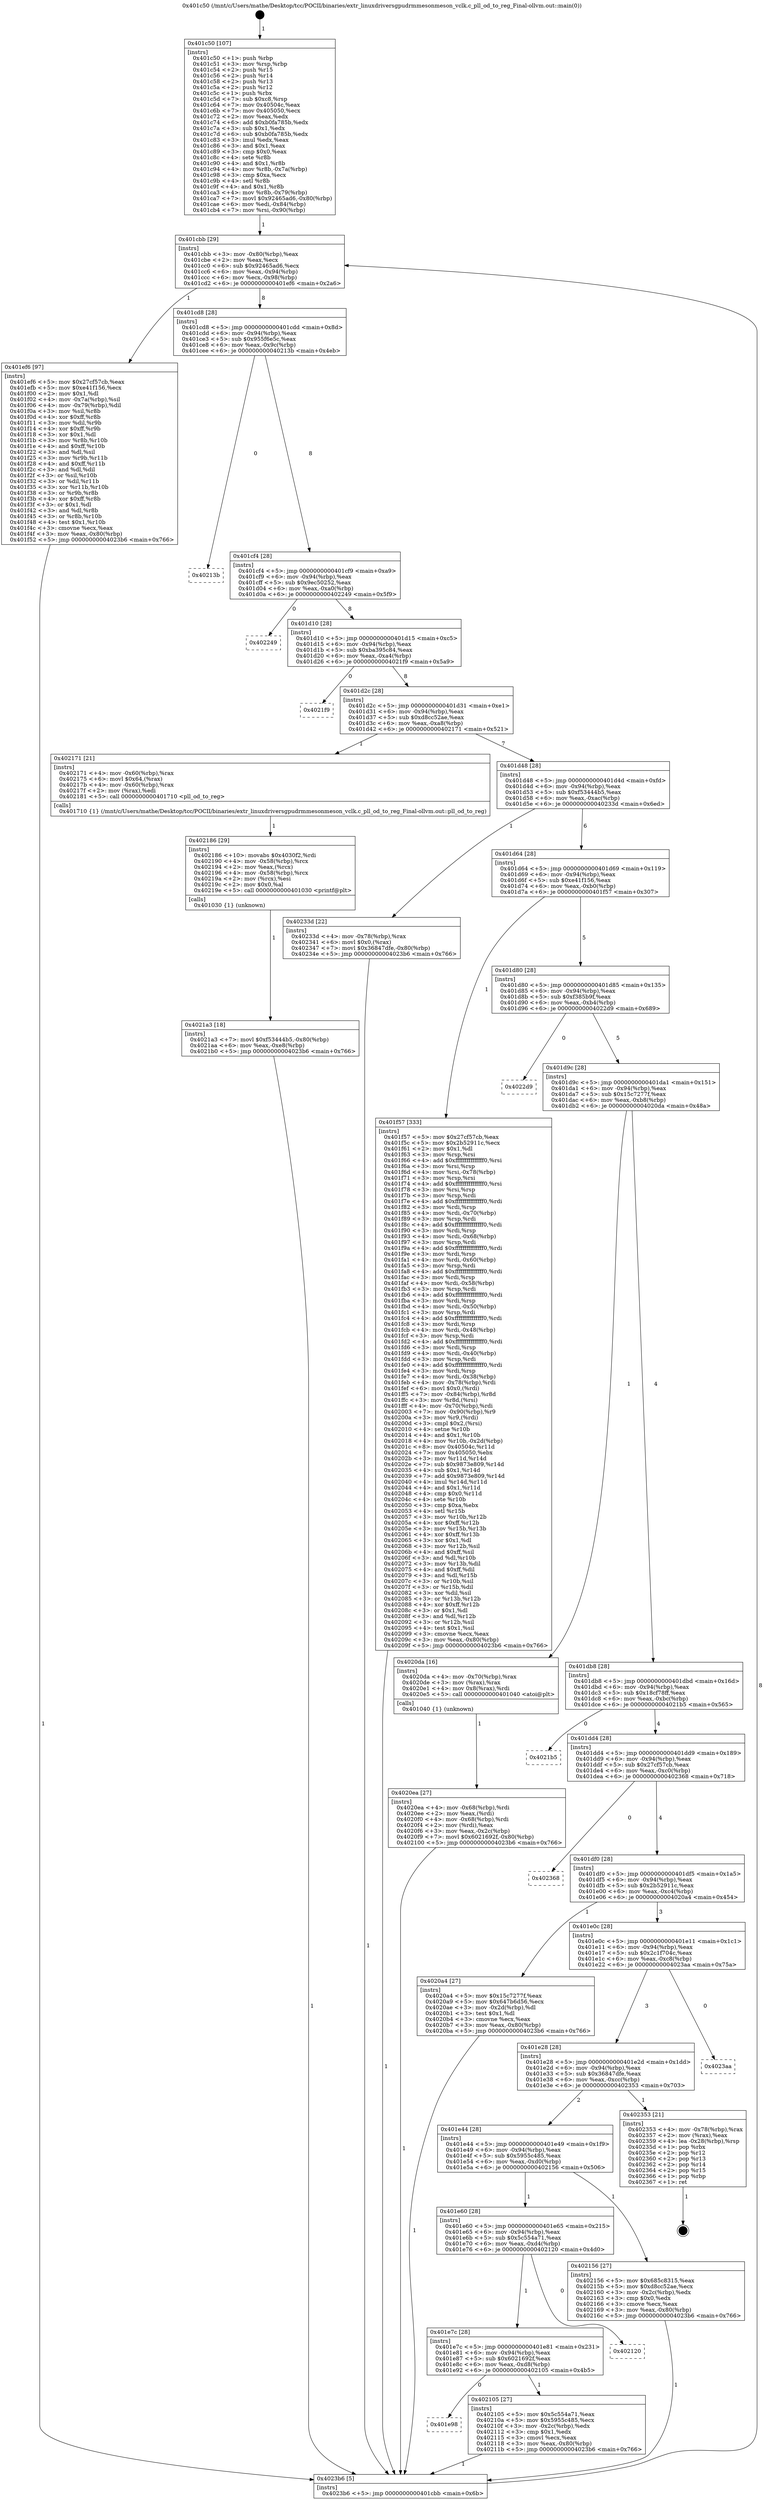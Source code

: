 digraph "0x401c50" {
  label = "0x401c50 (/mnt/c/Users/mathe/Desktop/tcc/POCII/binaries/extr_linuxdriversgpudrmmesonmeson_vclk.c_pll_od_to_reg_Final-ollvm.out::main(0))"
  labelloc = "t"
  node[shape=record]

  Entry [label="",width=0.3,height=0.3,shape=circle,fillcolor=black,style=filled]
  "0x401cbb" [label="{
     0x401cbb [29]\l
     | [instrs]\l
     &nbsp;&nbsp;0x401cbb \<+3\>: mov -0x80(%rbp),%eax\l
     &nbsp;&nbsp;0x401cbe \<+2\>: mov %eax,%ecx\l
     &nbsp;&nbsp;0x401cc0 \<+6\>: sub $0x92465ad6,%ecx\l
     &nbsp;&nbsp;0x401cc6 \<+6\>: mov %eax,-0x94(%rbp)\l
     &nbsp;&nbsp;0x401ccc \<+6\>: mov %ecx,-0x98(%rbp)\l
     &nbsp;&nbsp;0x401cd2 \<+6\>: je 0000000000401ef6 \<main+0x2a6\>\l
  }"]
  "0x401ef6" [label="{
     0x401ef6 [97]\l
     | [instrs]\l
     &nbsp;&nbsp;0x401ef6 \<+5\>: mov $0x27cf57cb,%eax\l
     &nbsp;&nbsp;0x401efb \<+5\>: mov $0xe41f156,%ecx\l
     &nbsp;&nbsp;0x401f00 \<+2\>: mov $0x1,%dl\l
     &nbsp;&nbsp;0x401f02 \<+4\>: mov -0x7a(%rbp),%sil\l
     &nbsp;&nbsp;0x401f06 \<+4\>: mov -0x79(%rbp),%dil\l
     &nbsp;&nbsp;0x401f0a \<+3\>: mov %sil,%r8b\l
     &nbsp;&nbsp;0x401f0d \<+4\>: xor $0xff,%r8b\l
     &nbsp;&nbsp;0x401f11 \<+3\>: mov %dil,%r9b\l
     &nbsp;&nbsp;0x401f14 \<+4\>: xor $0xff,%r9b\l
     &nbsp;&nbsp;0x401f18 \<+3\>: xor $0x1,%dl\l
     &nbsp;&nbsp;0x401f1b \<+3\>: mov %r8b,%r10b\l
     &nbsp;&nbsp;0x401f1e \<+4\>: and $0xff,%r10b\l
     &nbsp;&nbsp;0x401f22 \<+3\>: and %dl,%sil\l
     &nbsp;&nbsp;0x401f25 \<+3\>: mov %r9b,%r11b\l
     &nbsp;&nbsp;0x401f28 \<+4\>: and $0xff,%r11b\l
     &nbsp;&nbsp;0x401f2c \<+3\>: and %dl,%dil\l
     &nbsp;&nbsp;0x401f2f \<+3\>: or %sil,%r10b\l
     &nbsp;&nbsp;0x401f32 \<+3\>: or %dil,%r11b\l
     &nbsp;&nbsp;0x401f35 \<+3\>: xor %r11b,%r10b\l
     &nbsp;&nbsp;0x401f38 \<+3\>: or %r9b,%r8b\l
     &nbsp;&nbsp;0x401f3b \<+4\>: xor $0xff,%r8b\l
     &nbsp;&nbsp;0x401f3f \<+3\>: or $0x1,%dl\l
     &nbsp;&nbsp;0x401f42 \<+3\>: and %dl,%r8b\l
     &nbsp;&nbsp;0x401f45 \<+3\>: or %r8b,%r10b\l
     &nbsp;&nbsp;0x401f48 \<+4\>: test $0x1,%r10b\l
     &nbsp;&nbsp;0x401f4c \<+3\>: cmovne %ecx,%eax\l
     &nbsp;&nbsp;0x401f4f \<+3\>: mov %eax,-0x80(%rbp)\l
     &nbsp;&nbsp;0x401f52 \<+5\>: jmp 00000000004023b6 \<main+0x766\>\l
  }"]
  "0x401cd8" [label="{
     0x401cd8 [28]\l
     | [instrs]\l
     &nbsp;&nbsp;0x401cd8 \<+5\>: jmp 0000000000401cdd \<main+0x8d\>\l
     &nbsp;&nbsp;0x401cdd \<+6\>: mov -0x94(%rbp),%eax\l
     &nbsp;&nbsp;0x401ce3 \<+5\>: sub $0x955f6e5c,%eax\l
     &nbsp;&nbsp;0x401ce8 \<+6\>: mov %eax,-0x9c(%rbp)\l
     &nbsp;&nbsp;0x401cee \<+6\>: je 000000000040213b \<main+0x4eb\>\l
  }"]
  "0x4023b6" [label="{
     0x4023b6 [5]\l
     | [instrs]\l
     &nbsp;&nbsp;0x4023b6 \<+5\>: jmp 0000000000401cbb \<main+0x6b\>\l
  }"]
  "0x401c50" [label="{
     0x401c50 [107]\l
     | [instrs]\l
     &nbsp;&nbsp;0x401c50 \<+1\>: push %rbp\l
     &nbsp;&nbsp;0x401c51 \<+3\>: mov %rsp,%rbp\l
     &nbsp;&nbsp;0x401c54 \<+2\>: push %r15\l
     &nbsp;&nbsp;0x401c56 \<+2\>: push %r14\l
     &nbsp;&nbsp;0x401c58 \<+2\>: push %r13\l
     &nbsp;&nbsp;0x401c5a \<+2\>: push %r12\l
     &nbsp;&nbsp;0x401c5c \<+1\>: push %rbx\l
     &nbsp;&nbsp;0x401c5d \<+7\>: sub $0xc8,%rsp\l
     &nbsp;&nbsp;0x401c64 \<+7\>: mov 0x40504c,%eax\l
     &nbsp;&nbsp;0x401c6b \<+7\>: mov 0x405050,%ecx\l
     &nbsp;&nbsp;0x401c72 \<+2\>: mov %eax,%edx\l
     &nbsp;&nbsp;0x401c74 \<+6\>: add $0xb0fa785b,%edx\l
     &nbsp;&nbsp;0x401c7a \<+3\>: sub $0x1,%edx\l
     &nbsp;&nbsp;0x401c7d \<+6\>: sub $0xb0fa785b,%edx\l
     &nbsp;&nbsp;0x401c83 \<+3\>: imul %edx,%eax\l
     &nbsp;&nbsp;0x401c86 \<+3\>: and $0x1,%eax\l
     &nbsp;&nbsp;0x401c89 \<+3\>: cmp $0x0,%eax\l
     &nbsp;&nbsp;0x401c8c \<+4\>: sete %r8b\l
     &nbsp;&nbsp;0x401c90 \<+4\>: and $0x1,%r8b\l
     &nbsp;&nbsp;0x401c94 \<+4\>: mov %r8b,-0x7a(%rbp)\l
     &nbsp;&nbsp;0x401c98 \<+3\>: cmp $0xa,%ecx\l
     &nbsp;&nbsp;0x401c9b \<+4\>: setl %r8b\l
     &nbsp;&nbsp;0x401c9f \<+4\>: and $0x1,%r8b\l
     &nbsp;&nbsp;0x401ca3 \<+4\>: mov %r8b,-0x79(%rbp)\l
     &nbsp;&nbsp;0x401ca7 \<+7\>: movl $0x92465ad6,-0x80(%rbp)\l
     &nbsp;&nbsp;0x401cae \<+6\>: mov %edi,-0x84(%rbp)\l
     &nbsp;&nbsp;0x401cb4 \<+7\>: mov %rsi,-0x90(%rbp)\l
  }"]
  Exit [label="",width=0.3,height=0.3,shape=circle,fillcolor=black,style=filled,peripheries=2]
  "0x40213b" [label="{
     0x40213b\l
  }", style=dashed]
  "0x401cf4" [label="{
     0x401cf4 [28]\l
     | [instrs]\l
     &nbsp;&nbsp;0x401cf4 \<+5\>: jmp 0000000000401cf9 \<main+0xa9\>\l
     &nbsp;&nbsp;0x401cf9 \<+6\>: mov -0x94(%rbp),%eax\l
     &nbsp;&nbsp;0x401cff \<+5\>: sub $0x9ec50252,%eax\l
     &nbsp;&nbsp;0x401d04 \<+6\>: mov %eax,-0xa0(%rbp)\l
     &nbsp;&nbsp;0x401d0a \<+6\>: je 0000000000402249 \<main+0x5f9\>\l
  }"]
  "0x4021a3" [label="{
     0x4021a3 [18]\l
     | [instrs]\l
     &nbsp;&nbsp;0x4021a3 \<+7\>: movl $0xf53444b5,-0x80(%rbp)\l
     &nbsp;&nbsp;0x4021aa \<+6\>: mov %eax,-0xe8(%rbp)\l
     &nbsp;&nbsp;0x4021b0 \<+5\>: jmp 00000000004023b6 \<main+0x766\>\l
  }"]
  "0x402249" [label="{
     0x402249\l
  }", style=dashed]
  "0x401d10" [label="{
     0x401d10 [28]\l
     | [instrs]\l
     &nbsp;&nbsp;0x401d10 \<+5\>: jmp 0000000000401d15 \<main+0xc5\>\l
     &nbsp;&nbsp;0x401d15 \<+6\>: mov -0x94(%rbp),%eax\l
     &nbsp;&nbsp;0x401d1b \<+5\>: sub $0xba395c84,%eax\l
     &nbsp;&nbsp;0x401d20 \<+6\>: mov %eax,-0xa4(%rbp)\l
     &nbsp;&nbsp;0x401d26 \<+6\>: je 00000000004021f9 \<main+0x5a9\>\l
  }"]
  "0x402186" [label="{
     0x402186 [29]\l
     | [instrs]\l
     &nbsp;&nbsp;0x402186 \<+10\>: movabs $0x4030f2,%rdi\l
     &nbsp;&nbsp;0x402190 \<+4\>: mov -0x58(%rbp),%rcx\l
     &nbsp;&nbsp;0x402194 \<+2\>: mov %eax,(%rcx)\l
     &nbsp;&nbsp;0x402196 \<+4\>: mov -0x58(%rbp),%rcx\l
     &nbsp;&nbsp;0x40219a \<+2\>: mov (%rcx),%esi\l
     &nbsp;&nbsp;0x40219c \<+2\>: mov $0x0,%al\l
     &nbsp;&nbsp;0x40219e \<+5\>: call 0000000000401030 \<printf@plt\>\l
     | [calls]\l
     &nbsp;&nbsp;0x401030 \{1\} (unknown)\l
  }"]
  "0x4021f9" [label="{
     0x4021f9\l
  }", style=dashed]
  "0x401d2c" [label="{
     0x401d2c [28]\l
     | [instrs]\l
     &nbsp;&nbsp;0x401d2c \<+5\>: jmp 0000000000401d31 \<main+0xe1\>\l
     &nbsp;&nbsp;0x401d31 \<+6\>: mov -0x94(%rbp),%eax\l
     &nbsp;&nbsp;0x401d37 \<+5\>: sub $0xd8cc52ae,%eax\l
     &nbsp;&nbsp;0x401d3c \<+6\>: mov %eax,-0xa8(%rbp)\l
     &nbsp;&nbsp;0x401d42 \<+6\>: je 0000000000402171 \<main+0x521\>\l
  }"]
  "0x401e98" [label="{
     0x401e98\l
  }", style=dashed]
  "0x402171" [label="{
     0x402171 [21]\l
     | [instrs]\l
     &nbsp;&nbsp;0x402171 \<+4\>: mov -0x60(%rbp),%rax\l
     &nbsp;&nbsp;0x402175 \<+6\>: movl $0x64,(%rax)\l
     &nbsp;&nbsp;0x40217b \<+4\>: mov -0x60(%rbp),%rax\l
     &nbsp;&nbsp;0x40217f \<+2\>: mov (%rax),%edi\l
     &nbsp;&nbsp;0x402181 \<+5\>: call 0000000000401710 \<pll_od_to_reg\>\l
     | [calls]\l
     &nbsp;&nbsp;0x401710 \{1\} (/mnt/c/Users/mathe/Desktop/tcc/POCII/binaries/extr_linuxdriversgpudrmmesonmeson_vclk.c_pll_od_to_reg_Final-ollvm.out::pll_od_to_reg)\l
  }"]
  "0x401d48" [label="{
     0x401d48 [28]\l
     | [instrs]\l
     &nbsp;&nbsp;0x401d48 \<+5\>: jmp 0000000000401d4d \<main+0xfd\>\l
     &nbsp;&nbsp;0x401d4d \<+6\>: mov -0x94(%rbp),%eax\l
     &nbsp;&nbsp;0x401d53 \<+5\>: sub $0xf53444b5,%eax\l
     &nbsp;&nbsp;0x401d58 \<+6\>: mov %eax,-0xac(%rbp)\l
     &nbsp;&nbsp;0x401d5e \<+6\>: je 000000000040233d \<main+0x6ed\>\l
  }"]
  "0x402105" [label="{
     0x402105 [27]\l
     | [instrs]\l
     &nbsp;&nbsp;0x402105 \<+5\>: mov $0x5c554a71,%eax\l
     &nbsp;&nbsp;0x40210a \<+5\>: mov $0x5955c485,%ecx\l
     &nbsp;&nbsp;0x40210f \<+3\>: mov -0x2c(%rbp),%edx\l
     &nbsp;&nbsp;0x402112 \<+3\>: cmp $0x1,%edx\l
     &nbsp;&nbsp;0x402115 \<+3\>: cmovl %ecx,%eax\l
     &nbsp;&nbsp;0x402118 \<+3\>: mov %eax,-0x80(%rbp)\l
     &nbsp;&nbsp;0x40211b \<+5\>: jmp 00000000004023b6 \<main+0x766\>\l
  }"]
  "0x40233d" [label="{
     0x40233d [22]\l
     | [instrs]\l
     &nbsp;&nbsp;0x40233d \<+4\>: mov -0x78(%rbp),%rax\l
     &nbsp;&nbsp;0x402341 \<+6\>: movl $0x0,(%rax)\l
     &nbsp;&nbsp;0x402347 \<+7\>: movl $0x36847dfe,-0x80(%rbp)\l
     &nbsp;&nbsp;0x40234e \<+5\>: jmp 00000000004023b6 \<main+0x766\>\l
  }"]
  "0x401d64" [label="{
     0x401d64 [28]\l
     | [instrs]\l
     &nbsp;&nbsp;0x401d64 \<+5\>: jmp 0000000000401d69 \<main+0x119\>\l
     &nbsp;&nbsp;0x401d69 \<+6\>: mov -0x94(%rbp),%eax\l
     &nbsp;&nbsp;0x401d6f \<+5\>: sub $0xe41f156,%eax\l
     &nbsp;&nbsp;0x401d74 \<+6\>: mov %eax,-0xb0(%rbp)\l
     &nbsp;&nbsp;0x401d7a \<+6\>: je 0000000000401f57 \<main+0x307\>\l
  }"]
  "0x401e7c" [label="{
     0x401e7c [28]\l
     | [instrs]\l
     &nbsp;&nbsp;0x401e7c \<+5\>: jmp 0000000000401e81 \<main+0x231\>\l
     &nbsp;&nbsp;0x401e81 \<+6\>: mov -0x94(%rbp),%eax\l
     &nbsp;&nbsp;0x401e87 \<+5\>: sub $0x6021692f,%eax\l
     &nbsp;&nbsp;0x401e8c \<+6\>: mov %eax,-0xd8(%rbp)\l
     &nbsp;&nbsp;0x401e92 \<+6\>: je 0000000000402105 \<main+0x4b5\>\l
  }"]
  "0x401f57" [label="{
     0x401f57 [333]\l
     | [instrs]\l
     &nbsp;&nbsp;0x401f57 \<+5\>: mov $0x27cf57cb,%eax\l
     &nbsp;&nbsp;0x401f5c \<+5\>: mov $0x2b52911c,%ecx\l
     &nbsp;&nbsp;0x401f61 \<+2\>: mov $0x1,%dl\l
     &nbsp;&nbsp;0x401f63 \<+3\>: mov %rsp,%rsi\l
     &nbsp;&nbsp;0x401f66 \<+4\>: add $0xfffffffffffffff0,%rsi\l
     &nbsp;&nbsp;0x401f6a \<+3\>: mov %rsi,%rsp\l
     &nbsp;&nbsp;0x401f6d \<+4\>: mov %rsi,-0x78(%rbp)\l
     &nbsp;&nbsp;0x401f71 \<+3\>: mov %rsp,%rsi\l
     &nbsp;&nbsp;0x401f74 \<+4\>: add $0xfffffffffffffff0,%rsi\l
     &nbsp;&nbsp;0x401f78 \<+3\>: mov %rsi,%rsp\l
     &nbsp;&nbsp;0x401f7b \<+3\>: mov %rsp,%rdi\l
     &nbsp;&nbsp;0x401f7e \<+4\>: add $0xfffffffffffffff0,%rdi\l
     &nbsp;&nbsp;0x401f82 \<+3\>: mov %rdi,%rsp\l
     &nbsp;&nbsp;0x401f85 \<+4\>: mov %rdi,-0x70(%rbp)\l
     &nbsp;&nbsp;0x401f89 \<+3\>: mov %rsp,%rdi\l
     &nbsp;&nbsp;0x401f8c \<+4\>: add $0xfffffffffffffff0,%rdi\l
     &nbsp;&nbsp;0x401f90 \<+3\>: mov %rdi,%rsp\l
     &nbsp;&nbsp;0x401f93 \<+4\>: mov %rdi,-0x68(%rbp)\l
     &nbsp;&nbsp;0x401f97 \<+3\>: mov %rsp,%rdi\l
     &nbsp;&nbsp;0x401f9a \<+4\>: add $0xfffffffffffffff0,%rdi\l
     &nbsp;&nbsp;0x401f9e \<+3\>: mov %rdi,%rsp\l
     &nbsp;&nbsp;0x401fa1 \<+4\>: mov %rdi,-0x60(%rbp)\l
     &nbsp;&nbsp;0x401fa5 \<+3\>: mov %rsp,%rdi\l
     &nbsp;&nbsp;0x401fa8 \<+4\>: add $0xfffffffffffffff0,%rdi\l
     &nbsp;&nbsp;0x401fac \<+3\>: mov %rdi,%rsp\l
     &nbsp;&nbsp;0x401faf \<+4\>: mov %rdi,-0x58(%rbp)\l
     &nbsp;&nbsp;0x401fb3 \<+3\>: mov %rsp,%rdi\l
     &nbsp;&nbsp;0x401fb6 \<+4\>: add $0xfffffffffffffff0,%rdi\l
     &nbsp;&nbsp;0x401fba \<+3\>: mov %rdi,%rsp\l
     &nbsp;&nbsp;0x401fbd \<+4\>: mov %rdi,-0x50(%rbp)\l
     &nbsp;&nbsp;0x401fc1 \<+3\>: mov %rsp,%rdi\l
     &nbsp;&nbsp;0x401fc4 \<+4\>: add $0xfffffffffffffff0,%rdi\l
     &nbsp;&nbsp;0x401fc8 \<+3\>: mov %rdi,%rsp\l
     &nbsp;&nbsp;0x401fcb \<+4\>: mov %rdi,-0x48(%rbp)\l
     &nbsp;&nbsp;0x401fcf \<+3\>: mov %rsp,%rdi\l
     &nbsp;&nbsp;0x401fd2 \<+4\>: add $0xfffffffffffffff0,%rdi\l
     &nbsp;&nbsp;0x401fd6 \<+3\>: mov %rdi,%rsp\l
     &nbsp;&nbsp;0x401fd9 \<+4\>: mov %rdi,-0x40(%rbp)\l
     &nbsp;&nbsp;0x401fdd \<+3\>: mov %rsp,%rdi\l
     &nbsp;&nbsp;0x401fe0 \<+4\>: add $0xfffffffffffffff0,%rdi\l
     &nbsp;&nbsp;0x401fe4 \<+3\>: mov %rdi,%rsp\l
     &nbsp;&nbsp;0x401fe7 \<+4\>: mov %rdi,-0x38(%rbp)\l
     &nbsp;&nbsp;0x401feb \<+4\>: mov -0x78(%rbp),%rdi\l
     &nbsp;&nbsp;0x401fef \<+6\>: movl $0x0,(%rdi)\l
     &nbsp;&nbsp;0x401ff5 \<+7\>: mov -0x84(%rbp),%r8d\l
     &nbsp;&nbsp;0x401ffc \<+3\>: mov %r8d,(%rsi)\l
     &nbsp;&nbsp;0x401fff \<+4\>: mov -0x70(%rbp),%rdi\l
     &nbsp;&nbsp;0x402003 \<+7\>: mov -0x90(%rbp),%r9\l
     &nbsp;&nbsp;0x40200a \<+3\>: mov %r9,(%rdi)\l
     &nbsp;&nbsp;0x40200d \<+3\>: cmpl $0x2,(%rsi)\l
     &nbsp;&nbsp;0x402010 \<+4\>: setne %r10b\l
     &nbsp;&nbsp;0x402014 \<+4\>: and $0x1,%r10b\l
     &nbsp;&nbsp;0x402018 \<+4\>: mov %r10b,-0x2d(%rbp)\l
     &nbsp;&nbsp;0x40201c \<+8\>: mov 0x40504c,%r11d\l
     &nbsp;&nbsp;0x402024 \<+7\>: mov 0x405050,%ebx\l
     &nbsp;&nbsp;0x40202b \<+3\>: mov %r11d,%r14d\l
     &nbsp;&nbsp;0x40202e \<+7\>: sub $0x9873e809,%r14d\l
     &nbsp;&nbsp;0x402035 \<+4\>: sub $0x1,%r14d\l
     &nbsp;&nbsp;0x402039 \<+7\>: add $0x9873e809,%r14d\l
     &nbsp;&nbsp;0x402040 \<+4\>: imul %r14d,%r11d\l
     &nbsp;&nbsp;0x402044 \<+4\>: and $0x1,%r11d\l
     &nbsp;&nbsp;0x402048 \<+4\>: cmp $0x0,%r11d\l
     &nbsp;&nbsp;0x40204c \<+4\>: sete %r10b\l
     &nbsp;&nbsp;0x402050 \<+3\>: cmp $0xa,%ebx\l
     &nbsp;&nbsp;0x402053 \<+4\>: setl %r15b\l
     &nbsp;&nbsp;0x402057 \<+3\>: mov %r10b,%r12b\l
     &nbsp;&nbsp;0x40205a \<+4\>: xor $0xff,%r12b\l
     &nbsp;&nbsp;0x40205e \<+3\>: mov %r15b,%r13b\l
     &nbsp;&nbsp;0x402061 \<+4\>: xor $0xff,%r13b\l
     &nbsp;&nbsp;0x402065 \<+3\>: xor $0x1,%dl\l
     &nbsp;&nbsp;0x402068 \<+3\>: mov %r12b,%sil\l
     &nbsp;&nbsp;0x40206b \<+4\>: and $0xff,%sil\l
     &nbsp;&nbsp;0x40206f \<+3\>: and %dl,%r10b\l
     &nbsp;&nbsp;0x402072 \<+3\>: mov %r13b,%dil\l
     &nbsp;&nbsp;0x402075 \<+4\>: and $0xff,%dil\l
     &nbsp;&nbsp;0x402079 \<+3\>: and %dl,%r15b\l
     &nbsp;&nbsp;0x40207c \<+3\>: or %r10b,%sil\l
     &nbsp;&nbsp;0x40207f \<+3\>: or %r15b,%dil\l
     &nbsp;&nbsp;0x402082 \<+3\>: xor %dil,%sil\l
     &nbsp;&nbsp;0x402085 \<+3\>: or %r13b,%r12b\l
     &nbsp;&nbsp;0x402088 \<+4\>: xor $0xff,%r12b\l
     &nbsp;&nbsp;0x40208c \<+3\>: or $0x1,%dl\l
     &nbsp;&nbsp;0x40208f \<+3\>: and %dl,%r12b\l
     &nbsp;&nbsp;0x402092 \<+3\>: or %r12b,%sil\l
     &nbsp;&nbsp;0x402095 \<+4\>: test $0x1,%sil\l
     &nbsp;&nbsp;0x402099 \<+3\>: cmovne %ecx,%eax\l
     &nbsp;&nbsp;0x40209c \<+3\>: mov %eax,-0x80(%rbp)\l
     &nbsp;&nbsp;0x40209f \<+5\>: jmp 00000000004023b6 \<main+0x766\>\l
  }"]
  "0x401d80" [label="{
     0x401d80 [28]\l
     | [instrs]\l
     &nbsp;&nbsp;0x401d80 \<+5\>: jmp 0000000000401d85 \<main+0x135\>\l
     &nbsp;&nbsp;0x401d85 \<+6\>: mov -0x94(%rbp),%eax\l
     &nbsp;&nbsp;0x401d8b \<+5\>: sub $0xf385b9f,%eax\l
     &nbsp;&nbsp;0x401d90 \<+6\>: mov %eax,-0xb4(%rbp)\l
     &nbsp;&nbsp;0x401d96 \<+6\>: je 00000000004022d9 \<main+0x689\>\l
  }"]
  "0x402120" [label="{
     0x402120\l
  }", style=dashed]
  "0x401e60" [label="{
     0x401e60 [28]\l
     | [instrs]\l
     &nbsp;&nbsp;0x401e60 \<+5\>: jmp 0000000000401e65 \<main+0x215\>\l
     &nbsp;&nbsp;0x401e65 \<+6\>: mov -0x94(%rbp),%eax\l
     &nbsp;&nbsp;0x401e6b \<+5\>: sub $0x5c554a71,%eax\l
     &nbsp;&nbsp;0x401e70 \<+6\>: mov %eax,-0xd4(%rbp)\l
     &nbsp;&nbsp;0x401e76 \<+6\>: je 0000000000402120 \<main+0x4d0\>\l
  }"]
  "0x4022d9" [label="{
     0x4022d9\l
  }", style=dashed]
  "0x401d9c" [label="{
     0x401d9c [28]\l
     | [instrs]\l
     &nbsp;&nbsp;0x401d9c \<+5\>: jmp 0000000000401da1 \<main+0x151\>\l
     &nbsp;&nbsp;0x401da1 \<+6\>: mov -0x94(%rbp),%eax\l
     &nbsp;&nbsp;0x401da7 \<+5\>: sub $0x15c7277f,%eax\l
     &nbsp;&nbsp;0x401dac \<+6\>: mov %eax,-0xb8(%rbp)\l
     &nbsp;&nbsp;0x401db2 \<+6\>: je 00000000004020da \<main+0x48a\>\l
  }"]
  "0x402156" [label="{
     0x402156 [27]\l
     | [instrs]\l
     &nbsp;&nbsp;0x402156 \<+5\>: mov $0x685c8315,%eax\l
     &nbsp;&nbsp;0x40215b \<+5\>: mov $0xd8cc52ae,%ecx\l
     &nbsp;&nbsp;0x402160 \<+3\>: mov -0x2c(%rbp),%edx\l
     &nbsp;&nbsp;0x402163 \<+3\>: cmp $0x0,%edx\l
     &nbsp;&nbsp;0x402166 \<+3\>: cmove %ecx,%eax\l
     &nbsp;&nbsp;0x402169 \<+3\>: mov %eax,-0x80(%rbp)\l
     &nbsp;&nbsp;0x40216c \<+5\>: jmp 00000000004023b6 \<main+0x766\>\l
  }"]
  "0x4020da" [label="{
     0x4020da [16]\l
     | [instrs]\l
     &nbsp;&nbsp;0x4020da \<+4\>: mov -0x70(%rbp),%rax\l
     &nbsp;&nbsp;0x4020de \<+3\>: mov (%rax),%rax\l
     &nbsp;&nbsp;0x4020e1 \<+4\>: mov 0x8(%rax),%rdi\l
     &nbsp;&nbsp;0x4020e5 \<+5\>: call 0000000000401040 \<atoi@plt\>\l
     | [calls]\l
     &nbsp;&nbsp;0x401040 \{1\} (unknown)\l
  }"]
  "0x401db8" [label="{
     0x401db8 [28]\l
     | [instrs]\l
     &nbsp;&nbsp;0x401db8 \<+5\>: jmp 0000000000401dbd \<main+0x16d\>\l
     &nbsp;&nbsp;0x401dbd \<+6\>: mov -0x94(%rbp),%eax\l
     &nbsp;&nbsp;0x401dc3 \<+5\>: sub $0x18cf78ff,%eax\l
     &nbsp;&nbsp;0x401dc8 \<+6\>: mov %eax,-0xbc(%rbp)\l
     &nbsp;&nbsp;0x401dce \<+6\>: je 00000000004021b5 \<main+0x565\>\l
  }"]
  "0x401e44" [label="{
     0x401e44 [28]\l
     | [instrs]\l
     &nbsp;&nbsp;0x401e44 \<+5\>: jmp 0000000000401e49 \<main+0x1f9\>\l
     &nbsp;&nbsp;0x401e49 \<+6\>: mov -0x94(%rbp),%eax\l
     &nbsp;&nbsp;0x401e4f \<+5\>: sub $0x5955c485,%eax\l
     &nbsp;&nbsp;0x401e54 \<+6\>: mov %eax,-0xd0(%rbp)\l
     &nbsp;&nbsp;0x401e5a \<+6\>: je 0000000000402156 \<main+0x506\>\l
  }"]
  "0x4021b5" [label="{
     0x4021b5\l
  }", style=dashed]
  "0x401dd4" [label="{
     0x401dd4 [28]\l
     | [instrs]\l
     &nbsp;&nbsp;0x401dd4 \<+5\>: jmp 0000000000401dd9 \<main+0x189\>\l
     &nbsp;&nbsp;0x401dd9 \<+6\>: mov -0x94(%rbp),%eax\l
     &nbsp;&nbsp;0x401ddf \<+5\>: sub $0x27cf57cb,%eax\l
     &nbsp;&nbsp;0x401de4 \<+6\>: mov %eax,-0xc0(%rbp)\l
     &nbsp;&nbsp;0x401dea \<+6\>: je 0000000000402368 \<main+0x718\>\l
  }"]
  "0x402353" [label="{
     0x402353 [21]\l
     | [instrs]\l
     &nbsp;&nbsp;0x402353 \<+4\>: mov -0x78(%rbp),%rax\l
     &nbsp;&nbsp;0x402357 \<+2\>: mov (%rax),%eax\l
     &nbsp;&nbsp;0x402359 \<+4\>: lea -0x28(%rbp),%rsp\l
     &nbsp;&nbsp;0x40235d \<+1\>: pop %rbx\l
     &nbsp;&nbsp;0x40235e \<+2\>: pop %r12\l
     &nbsp;&nbsp;0x402360 \<+2\>: pop %r13\l
     &nbsp;&nbsp;0x402362 \<+2\>: pop %r14\l
     &nbsp;&nbsp;0x402364 \<+2\>: pop %r15\l
     &nbsp;&nbsp;0x402366 \<+1\>: pop %rbp\l
     &nbsp;&nbsp;0x402367 \<+1\>: ret\l
  }"]
  "0x402368" [label="{
     0x402368\l
  }", style=dashed]
  "0x401df0" [label="{
     0x401df0 [28]\l
     | [instrs]\l
     &nbsp;&nbsp;0x401df0 \<+5\>: jmp 0000000000401df5 \<main+0x1a5\>\l
     &nbsp;&nbsp;0x401df5 \<+6\>: mov -0x94(%rbp),%eax\l
     &nbsp;&nbsp;0x401dfb \<+5\>: sub $0x2b52911c,%eax\l
     &nbsp;&nbsp;0x401e00 \<+6\>: mov %eax,-0xc4(%rbp)\l
     &nbsp;&nbsp;0x401e06 \<+6\>: je 00000000004020a4 \<main+0x454\>\l
  }"]
  "0x401e28" [label="{
     0x401e28 [28]\l
     | [instrs]\l
     &nbsp;&nbsp;0x401e28 \<+5\>: jmp 0000000000401e2d \<main+0x1dd\>\l
     &nbsp;&nbsp;0x401e2d \<+6\>: mov -0x94(%rbp),%eax\l
     &nbsp;&nbsp;0x401e33 \<+5\>: sub $0x36847dfe,%eax\l
     &nbsp;&nbsp;0x401e38 \<+6\>: mov %eax,-0xcc(%rbp)\l
     &nbsp;&nbsp;0x401e3e \<+6\>: je 0000000000402353 \<main+0x703\>\l
  }"]
  "0x4020a4" [label="{
     0x4020a4 [27]\l
     | [instrs]\l
     &nbsp;&nbsp;0x4020a4 \<+5\>: mov $0x15c7277f,%eax\l
     &nbsp;&nbsp;0x4020a9 \<+5\>: mov $0x647b6d56,%ecx\l
     &nbsp;&nbsp;0x4020ae \<+3\>: mov -0x2d(%rbp),%dl\l
     &nbsp;&nbsp;0x4020b1 \<+3\>: test $0x1,%dl\l
     &nbsp;&nbsp;0x4020b4 \<+3\>: cmovne %ecx,%eax\l
     &nbsp;&nbsp;0x4020b7 \<+3\>: mov %eax,-0x80(%rbp)\l
     &nbsp;&nbsp;0x4020ba \<+5\>: jmp 00000000004023b6 \<main+0x766\>\l
  }"]
  "0x401e0c" [label="{
     0x401e0c [28]\l
     | [instrs]\l
     &nbsp;&nbsp;0x401e0c \<+5\>: jmp 0000000000401e11 \<main+0x1c1\>\l
     &nbsp;&nbsp;0x401e11 \<+6\>: mov -0x94(%rbp),%eax\l
     &nbsp;&nbsp;0x401e17 \<+5\>: sub $0x2c1f704c,%eax\l
     &nbsp;&nbsp;0x401e1c \<+6\>: mov %eax,-0xc8(%rbp)\l
     &nbsp;&nbsp;0x401e22 \<+6\>: je 00000000004023aa \<main+0x75a\>\l
  }"]
  "0x4020ea" [label="{
     0x4020ea [27]\l
     | [instrs]\l
     &nbsp;&nbsp;0x4020ea \<+4\>: mov -0x68(%rbp),%rdi\l
     &nbsp;&nbsp;0x4020ee \<+2\>: mov %eax,(%rdi)\l
     &nbsp;&nbsp;0x4020f0 \<+4\>: mov -0x68(%rbp),%rdi\l
     &nbsp;&nbsp;0x4020f4 \<+2\>: mov (%rdi),%eax\l
     &nbsp;&nbsp;0x4020f6 \<+3\>: mov %eax,-0x2c(%rbp)\l
     &nbsp;&nbsp;0x4020f9 \<+7\>: movl $0x6021692f,-0x80(%rbp)\l
     &nbsp;&nbsp;0x402100 \<+5\>: jmp 00000000004023b6 \<main+0x766\>\l
  }"]
  "0x4023aa" [label="{
     0x4023aa\l
  }", style=dashed]
  Entry -> "0x401c50" [label=" 1"]
  "0x401cbb" -> "0x401ef6" [label=" 1"]
  "0x401cbb" -> "0x401cd8" [label=" 8"]
  "0x401ef6" -> "0x4023b6" [label=" 1"]
  "0x401c50" -> "0x401cbb" [label=" 1"]
  "0x4023b6" -> "0x401cbb" [label=" 8"]
  "0x402353" -> Exit [label=" 1"]
  "0x401cd8" -> "0x40213b" [label=" 0"]
  "0x401cd8" -> "0x401cf4" [label=" 8"]
  "0x40233d" -> "0x4023b6" [label=" 1"]
  "0x401cf4" -> "0x402249" [label=" 0"]
  "0x401cf4" -> "0x401d10" [label=" 8"]
  "0x4021a3" -> "0x4023b6" [label=" 1"]
  "0x401d10" -> "0x4021f9" [label=" 0"]
  "0x401d10" -> "0x401d2c" [label=" 8"]
  "0x402186" -> "0x4021a3" [label=" 1"]
  "0x401d2c" -> "0x402171" [label=" 1"]
  "0x401d2c" -> "0x401d48" [label=" 7"]
  "0x402171" -> "0x402186" [label=" 1"]
  "0x401d48" -> "0x40233d" [label=" 1"]
  "0x401d48" -> "0x401d64" [label=" 6"]
  "0x402156" -> "0x4023b6" [label=" 1"]
  "0x401d64" -> "0x401f57" [label=" 1"]
  "0x401d64" -> "0x401d80" [label=" 5"]
  "0x401e7c" -> "0x401e98" [label=" 0"]
  "0x401f57" -> "0x4023b6" [label=" 1"]
  "0x401e7c" -> "0x402105" [label=" 1"]
  "0x401d80" -> "0x4022d9" [label=" 0"]
  "0x401d80" -> "0x401d9c" [label=" 5"]
  "0x401e60" -> "0x401e7c" [label=" 1"]
  "0x401d9c" -> "0x4020da" [label=" 1"]
  "0x401d9c" -> "0x401db8" [label=" 4"]
  "0x401e60" -> "0x402120" [label=" 0"]
  "0x401db8" -> "0x4021b5" [label=" 0"]
  "0x401db8" -> "0x401dd4" [label=" 4"]
  "0x401e44" -> "0x401e60" [label=" 1"]
  "0x401dd4" -> "0x402368" [label=" 0"]
  "0x401dd4" -> "0x401df0" [label=" 4"]
  "0x401e44" -> "0x402156" [label=" 1"]
  "0x401df0" -> "0x4020a4" [label=" 1"]
  "0x401df0" -> "0x401e0c" [label=" 3"]
  "0x4020a4" -> "0x4023b6" [label=" 1"]
  "0x4020da" -> "0x4020ea" [label=" 1"]
  "0x4020ea" -> "0x4023b6" [label=" 1"]
  "0x401e28" -> "0x401e44" [label=" 2"]
  "0x401e0c" -> "0x4023aa" [label=" 0"]
  "0x401e0c" -> "0x401e28" [label=" 3"]
  "0x402105" -> "0x4023b6" [label=" 1"]
  "0x401e28" -> "0x402353" [label=" 1"]
}
